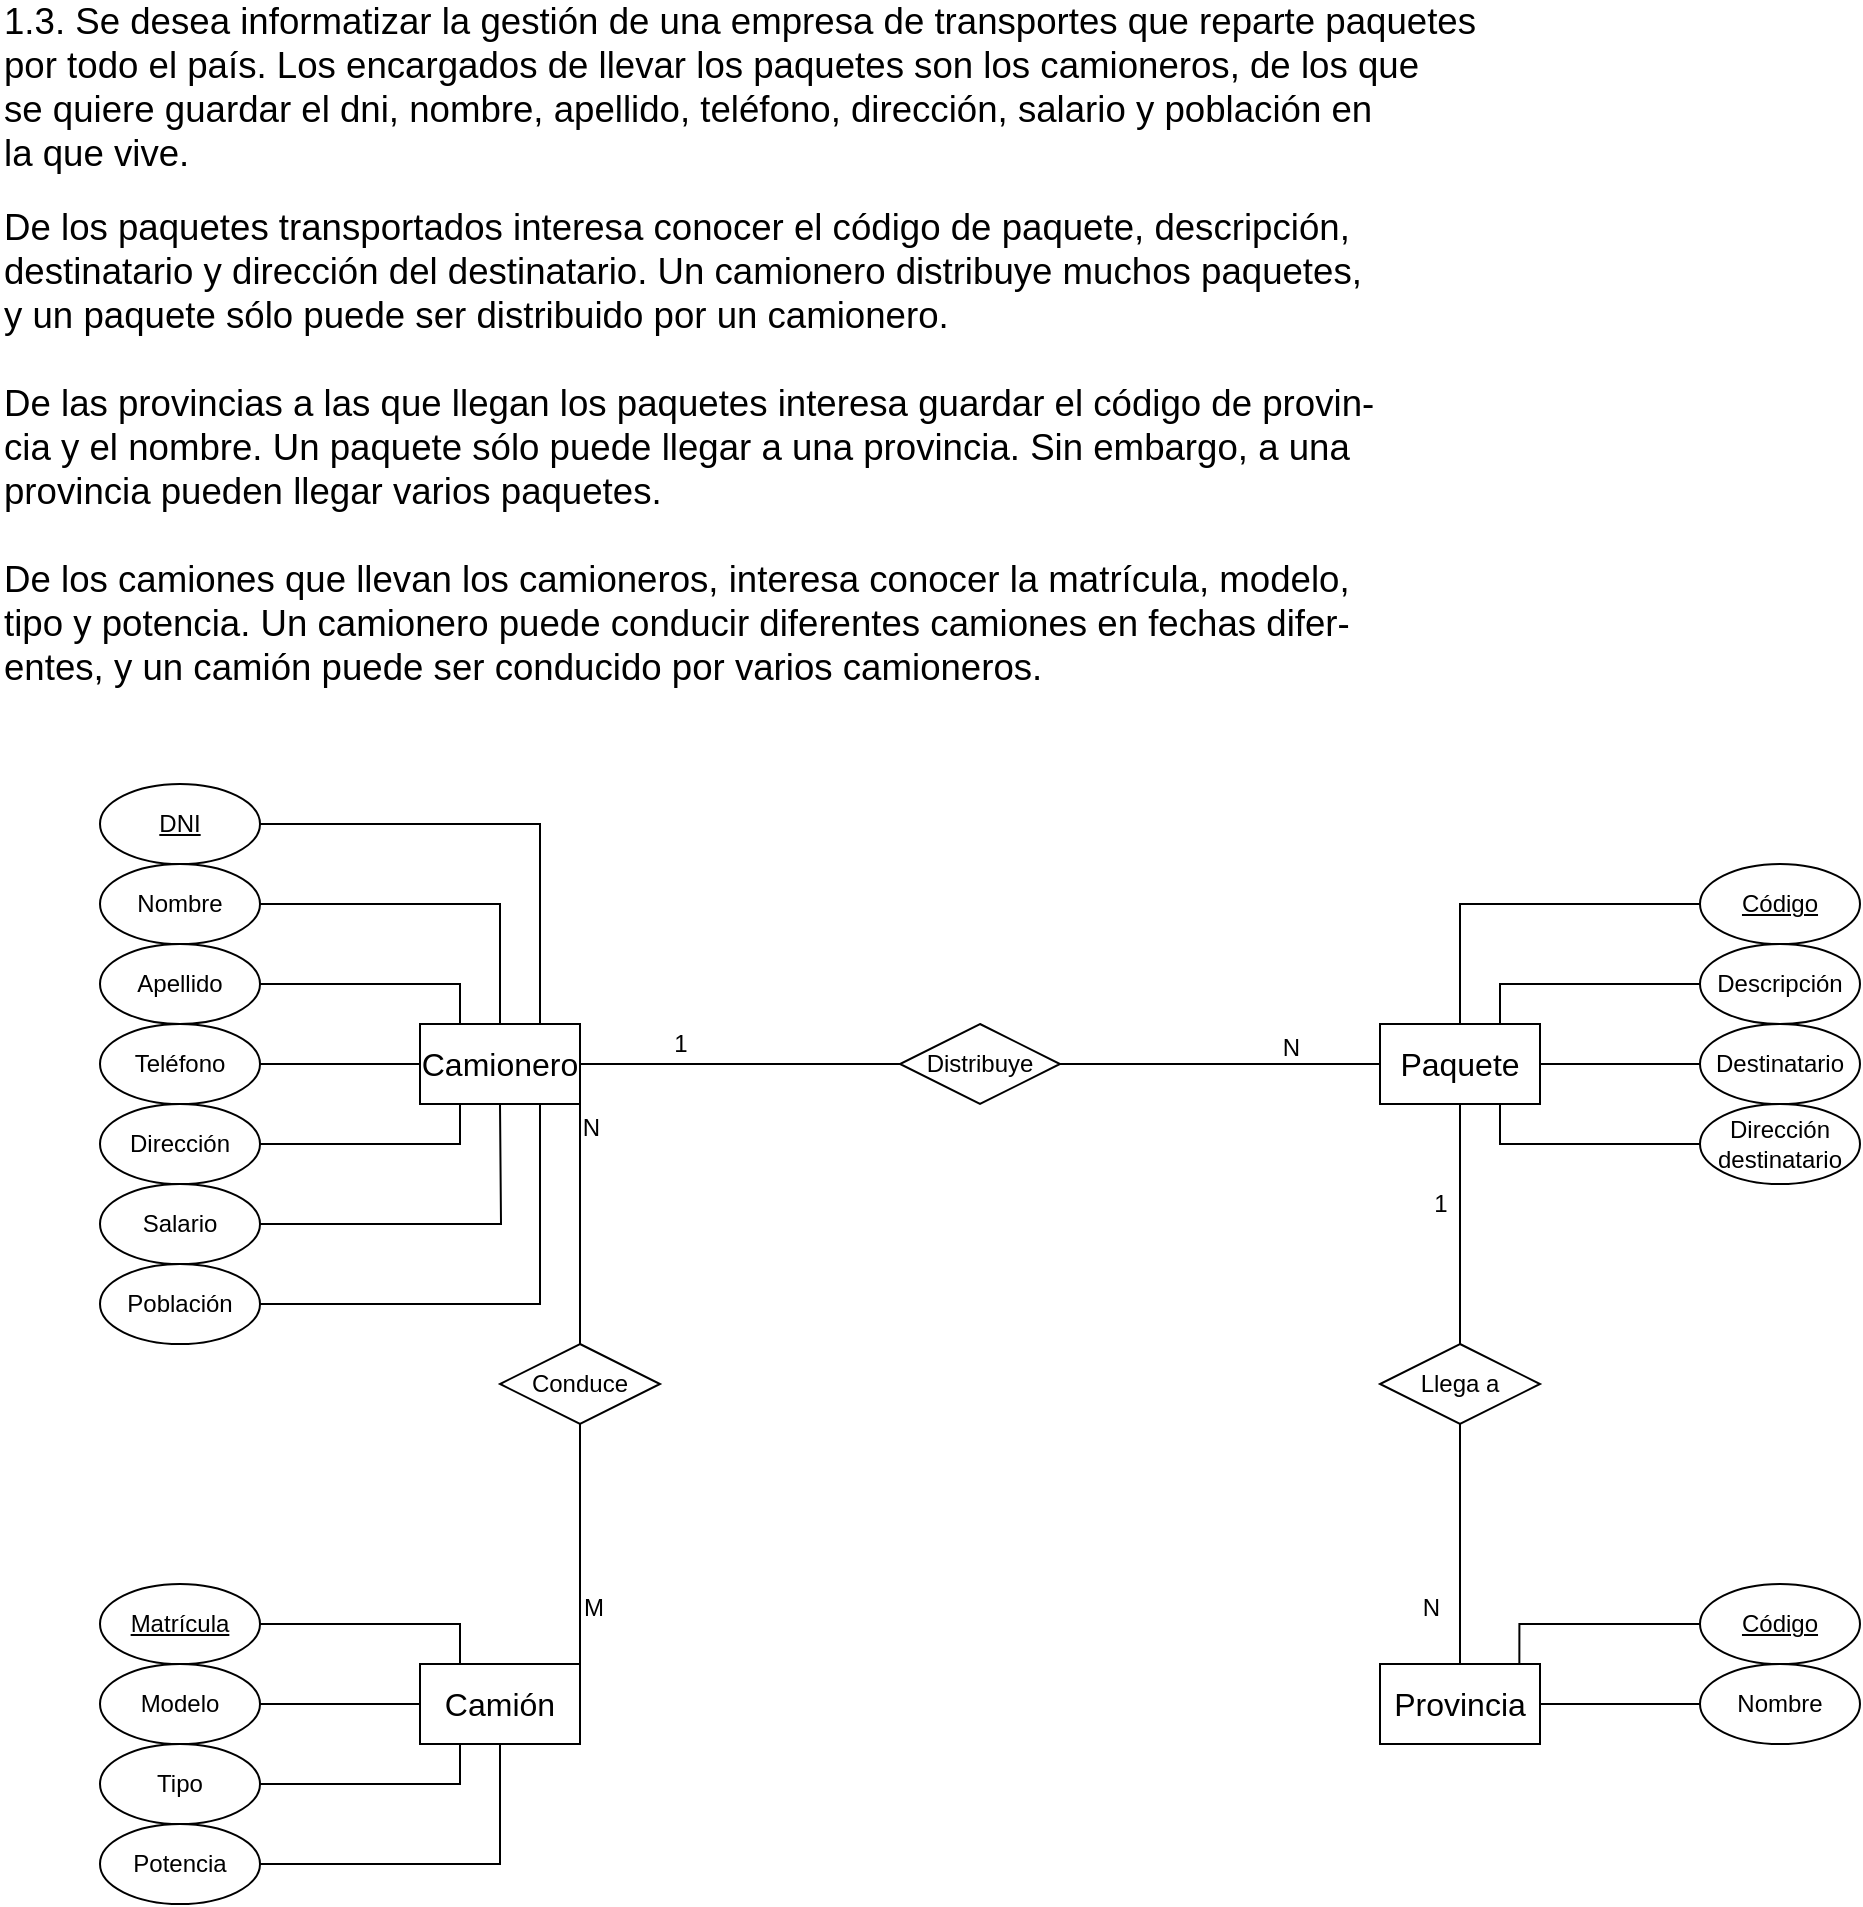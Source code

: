<mxfile version="17.4.5" type="github">
  <diagram id="OEoAqQgyCho87mAHerYd" name="Page-1">
    <mxGraphModel dx="1902" dy="532" grid="1" gridSize="10" guides="1" tooltips="1" connect="1" arrows="1" fold="1" page="1" pageScale="1" pageWidth="850" pageHeight="1100" math="0" shadow="0">
      <root>
        <mxCell id="0" />
        <mxCell id="1" parent="0" />
        <mxCell id="uaStqOVcsycaUHKqPFSQ-1" value="&lt;div align=&quot;left&quot;&gt;&lt;span style=&quot;left: 136.86px ; top: 1065.74px ; font-size: 18.327px ; font-family: sans-serif ; transform: scalex(1.093)&quot; dir=&quot;ltr&quot;&gt;1.3.&lt;/span&gt;&lt;span style=&quot;left: 175.127px ; top: 1065.74px ; font-size: 18.327px ; font-family: sans-serif&quot; dir=&quot;ltr&quot;&gt; &lt;/span&gt;&lt;span style=&quot;left: 185.31px ; top: 1065.74px ; font-size: 18.327px ; font-family: sans-serif ; transform: scalex(0.994)&quot; dir=&quot;ltr&quot;&gt;Se desea informatizar la gestión de una empresa de transportes que reparte paquetes&lt;/span&gt;&lt;br&gt;&lt;span style=&quot;left: 185.31px ; top: 1092.3px ; font-size: 18.327px ; font-family: sans-serif ; transform: scalex(0.995)&quot; dir=&quot;ltr&quot;&gt;por todo el país. Los encargados de llevar los paquetes son los camioneros, de los que&lt;/span&gt;&lt;br&gt;&lt;span style=&quot;left: 185.31px ; top: 1118.86px ; font-size: 18.327px ; font-family: sans-serif ; transform: scalex(1.015)&quot; dir=&quot;ltr&quot;&gt;se quiere guardar el dni, nombre, apellido, teléfono, dirección, salario y población en&lt;/span&gt;&lt;br&gt;&lt;span style=&quot;left: 185.31px ; top: 1145.41px ; font-size: 18.327px ; font-family: sans-serif ; transform: scalex(0.997)&quot; dir=&quot;ltr&quot;&gt;la que vive.&lt;/span&gt;&lt;/div&gt;&lt;div align=&quot;left&quot;&gt;&lt;br&gt;&lt;span style=&quot;left: 185.31px ; top: 1171.97px ; font-size: 18.327px ; font-family: sans-serif ; transform: scalex(1.037)&quot; dir=&quot;ltr&quot;&gt;De los paquetes transportados interesa conocer el código de paquete, descripción,&lt;/span&gt;&lt;br&gt;&lt;span style=&quot;left: 185.31px ; top: 1198.52px ; font-size: 18.327px ; font-family: sans-serif ; transform: scalex(1.02)&quot; dir=&quot;ltr&quot;&gt;destinatario y dirección del destinatario. Un camionero distribuye muchos paquetes,&lt;/span&gt;&lt;br&gt;&lt;span style=&quot;left: 185.31px ; top: 1225.08px ; font-size: 18.327px ; font-family: sans-serif ; transform: scalex(1.011)&quot; dir=&quot;ltr&quot;&gt;y un paquete sólo puede ser distribuido por un camionero.&lt;/span&gt;&lt;br&gt;&lt;span style=&quot;left: 185.31px ; top: 1251.64px ; font-size: 18.327px ; font-family: sans-serif ; transform: scalex(1.02)&quot; dir=&quot;ltr&quot;&gt;&lt;br&gt;&lt;/span&gt;&lt;/div&gt;&lt;div align=&quot;left&quot;&gt;&lt;span style=&quot;left: 185.31px ; top: 1251.64px ; font-size: 18.327px ; font-family: sans-serif ; transform: scalex(1.02)&quot; dir=&quot;ltr&quot;&gt;De las provincias a las que llegan los paquetes interesa guardar el código de provin-&lt;/span&gt;&lt;br&gt;&lt;span style=&quot;left: 185.31px ; top: 1278.19px ; font-size: 18.327px ; font-family: sans-serif ; transform: scalex(1.038)&quot; dir=&quot;ltr&quot;&gt;cia y el nombre. Un paquete sólo puede llegar a una provincia. Sin embargo, a una&lt;/span&gt;&lt;br&gt;&lt;span style=&quot;left: 185.31px ; top: 1304.75px ; font-size: 18.327px ; font-family: sans-serif ; transform: scalex(1.012)&quot; dir=&quot;ltr&quot;&gt;provincia pueden llegar varios paquetes.&lt;/span&gt;&lt;br&gt;&lt;span style=&quot;left: 185.31px ; top: 1331.31px ; font-size: 18.327px ; font-family: sans-serif ; transform: scalex(1.039)&quot; dir=&quot;ltr&quot;&gt;&lt;br&gt;&lt;/span&gt;&lt;/div&gt;&lt;div align=&quot;left&quot;&gt;&lt;span style=&quot;left: 185.31px ; top: 1331.31px ; font-size: 18.327px ; font-family: sans-serif ; transform: scalex(1.039)&quot; dir=&quot;ltr&quot;&gt;De los camiones que llevan los camioneros, interesa conocer la matrícula, modelo,&lt;/span&gt;&lt;br&gt;&lt;span style=&quot;left: 185.31px ; top: 1357.86px ; font-size: 18.327px ; font-family: sans-serif ; transform: scalex(1.035)&quot; dir=&quot;ltr&quot;&gt;tipo y potencia. Un camionero puede conducir diferentes camiones en fechas difer-&lt;/span&gt;&lt;br&gt;&lt;span style=&quot;left: 185.31px ; top: 1384.42px ; font-size: 18.327px ; font-family: sans-serif ; transform: scalex(1.006)&quot; dir=&quot;ltr&quot;&gt;entes, y un camión puede ser conducido por varios camioneros.&lt;/span&gt;&lt;/div&gt;" style="text;html=1;align=left;verticalAlign=middle;resizable=0;points=[];autosize=1;strokeColor=none;fillColor=none;" vertex="1" parent="1">
          <mxGeometry x="-850" y="40" width="850" height="280" as="geometry" />
        </mxCell>
        <mxCell id="uaStqOVcsycaUHKqPFSQ-43" style="edgeStyle=orthogonalEdgeStyle;rounded=0;orthogonalLoop=1;jettySize=auto;html=1;entryX=0;entryY=0.5;entryDx=0;entryDy=0;endArrow=none;endFill=0;" edge="1" parent="1" source="uaStqOVcsycaUHKqPFSQ-3" target="uaStqOVcsycaUHKqPFSQ-42">
          <mxGeometry relative="1" as="geometry" />
        </mxCell>
        <mxCell id="uaStqOVcsycaUHKqPFSQ-48" style="edgeStyle=orthogonalEdgeStyle;rounded=0;orthogonalLoop=1;jettySize=auto;html=1;endArrow=none;endFill=0;entryX=1;entryY=0;entryDx=0;entryDy=0;" edge="1" parent="1" source="uaStqOVcsycaUHKqPFSQ-3" target="uaStqOVcsycaUHKqPFSQ-13">
          <mxGeometry relative="1" as="geometry">
            <mxPoint x="-570" y="830" as="targetPoint" />
            <Array as="points">
              <mxPoint x="-560" y="770" />
              <mxPoint x="-560" y="770" />
            </Array>
          </mxGeometry>
        </mxCell>
        <mxCell id="uaStqOVcsycaUHKqPFSQ-3" value="Camionero" style="whiteSpace=wrap;html=1;fontSize=16;" vertex="1" parent="1">
          <mxGeometry x="-640" y="520" width="80" height="40" as="geometry" />
        </mxCell>
        <mxCell id="uaStqOVcsycaUHKqPFSQ-14" style="edgeStyle=orthogonalEdgeStyle;rounded=0;orthogonalLoop=1;jettySize=auto;html=1;entryX=0.5;entryY=0;entryDx=0;entryDy=0;endArrow=none;endFill=0;" edge="1" parent="1" source="uaStqOVcsycaUHKqPFSQ-4" target="uaStqOVcsycaUHKqPFSQ-3">
          <mxGeometry relative="1" as="geometry">
            <Array as="points">
              <mxPoint x="-580" y="420" />
              <mxPoint x="-580" y="520" />
            </Array>
          </mxGeometry>
        </mxCell>
        <mxCell id="uaStqOVcsycaUHKqPFSQ-4" value="&lt;u&gt;DNI&lt;/u&gt;" style="ellipse;whiteSpace=wrap;html=1;align=center;fontSize=12;" vertex="1" parent="1">
          <mxGeometry x="-800" y="400" width="80" height="40" as="geometry" />
        </mxCell>
        <mxCell id="uaStqOVcsycaUHKqPFSQ-15" style="edgeStyle=orthogonalEdgeStyle;rounded=0;orthogonalLoop=1;jettySize=auto;html=1;exitX=1;exitY=0.5;exitDx=0;exitDy=0;entryX=0.25;entryY=0;entryDx=0;entryDy=0;endArrow=none;endFill=0;" edge="1" parent="1" source="uaStqOVcsycaUHKqPFSQ-5" target="uaStqOVcsycaUHKqPFSQ-3">
          <mxGeometry relative="1" as="geometry">
            <Array as="points">
              <mxPoint x="-600" y="460" />
              <mxPoint x="-600" y="520" />
            </Array>
          </mxGeometry>
        </mxCell>
        <mxCell id="uaStqOVcsycaUHKqPFSQ-5" value="Nombre" style="ellipse;whiteSpace=wrap;html=1;align=center;fontSize=12;" vertex="1" parent="1">
          <mxGeometry x="-800" y="440" width="80" height="40" as="geometry" />
        </mxCell>
        <mxCell id="uaStqOVcsycaUHKqPFSQ-16" style="edgeStyle=orthogonalEdgeStyle;rounded=0;orthogonalLoop=1;jettySize=auto;html=1;exitX=1;exitY=0.5;exitDx=0;exitDy=0;entryX=0;entryY=0;entryDx=0;entryDy=0;endArrow=none;endFill=0;" edge="1" parent="1" source="uaStqOVcsycaUHKqPFSQ-6" target="uaStqOVcsycaUHKqPFSQ-3">
          <mxGeometry relative="1" as="geometry">
            <Array as="points">
              <mxPoint x="-620" y="500" />
              <mxPoint x="-620" y="520" />
            </Array>
          </mxGeometry>
        </mxCell>
        <mxCell id="uaStqOVcsycaUHKqPFSQ-6" value="Apellido" style="ellipse;whiteSpace=wrap;html=1;align=center;fontSize=12;" vertex="1" parent="1">
          <mxGeometry x="-800" y="480" width="80" height="40" as="geometry" />
        </mxCell>
        <mxCell id="uaStqOVcsycaUHKqPFSQ-17" style="edgeStyle=orthogonalEdgeStyle;rounded=0;orthogonalLoop=1;jettySize=auto;html=1;entryX=0;entryY=0.5;entryDx=0;entryDy=0;endArrow=none;endFill=0;" edge="1" parent="1" source="uaStqOVcsycaUHKqPFSQ-7" target="uaStqOVcsycaUHKqPFSQ-3">
          <mxGeometry relative="1" as="geometry" />
        </mxCell>
        <mxCell id="uaStqOVcsycaUHKqPFSQ-7" value="Teléfono" style="ellipse;whiteSpace=wrap;html=1;align=center;fontSize=12;" vertex="1" parent="1">
          <mxGeometry x="-800" y="520" width="80" height="40" as="geometry" />
        </mxCell>
        <mxCell id="uaStqOVcsycaUHKqPFSQ-18" style="edgeStyle=orthogonalEdgeStyle;rounded=0;orthogonalLoop=1;jettySize=auto;html=1;entryX=0.5;entryY=1;entryDx=0;entryDy=0;endArrow=none;endFill=0;" edge="1" parent="1" source="uaStqOVcsycaUHKqPFSQ-8" target="uaStqOVcsycaUHKqPFSQ-3">
          <mxGeometry relative="1" as="geometry">
            <Array as="points">
              <mxPoint x="-620" y="580" />
              <mxPoint x="-620" y="560" />
            </Array>
          </mxGeometry>
        </mxCell>
        <mxCell id="uaStqOVcsycaUHKqPFSQ-8" value="Dirección" style="ellipse;whiteSpace=wrap;html=1;align=center;fontSize=12;" vertex="1" parent="1">
          <mxGeometry x="-800" y="560" width="80" height="40" as="geometry" />
        </mxCell>
        <mxCell id="uaStqOVcsycaUHKqPFSQ-19" style="edgeStyle=orthogonalEdgeStyle;rounded=0;orthogonalLoop=1;jettySize=auto;html=1;endArrow=none;endFill=0;" edge="1" parent="1" source="uaStqOVcsycaUHKqPFSQ-9">
          <mxGeometry relative="1" as="geometry">
            <mxPoint x="-600" y="560" as="targetPoint" />
          </mxGeometry>
        </mxCell>
        <mxCell id="uaStqOVcsycaUHKqPFSQ-9" value="Salario" style="ellipse;whiteSpace=wrap;html=1;align=center;fontSize=12;" vertex="1" parent="1">
          <mxGeometry x="-800" y="600" width="80" height="40" as="geometry" />
        </mxCell>
        <mxCell id="uaStqOVcsycaUHKqPFSQ-20" style="edgeStyle=orthogonalEdgeStyle;rounded=0;orthogonalLoop=1;jettySize=auto;html=1;endArrow=none;endFill=0;entryX=0.75;entryY=1;entryDx=0;entryDy=0;" edge="1" parent="1" source="uaStqOVcsycaUHKqPFSQ-10" target="uaStqOVcsycaUHKqPFSQ-3">
          <mxGeometry relative="1" as="geometry">
            <mxPoint x="-600" y="560" as="targetPoint" />
          </mxGeometry>
        </mxCell>
        <mxCell id="uaStqOVcsycaUHKqPFSQ-10" value="Población" style="ellipse;whiteSpace=wrap;html=1;align=center;fontSize=12;" vertex="1" parent="1">
          <mxGeometry x="-800" y="640" width="80" height="40" as="geometry" />
        </mxCell>
        <mxCell id="uaStqOVcsycaUHKqPFSQ-11" value="Provincia" style="whiteSpace=wrap;html=1;fontSize=16;" vertex="1" parent="1">
          <mxGeometry x="-160" y="840" width="80" height="40" as="geometry" />
        </mxCell>
        <mxCell id="uaStqOVcsycaUHKqPFSQ-46" value="" style="edgeStyle=orthogonalEdgeStyle;rounded=0;orthogonalLoop=1;jettySize=auto;html=1;endArrow=none;endFill=0;" edge="1" parent="1" source="uaStqOVcsycaUHKqPFSQ-12" target="uaStqOVcsycaUHKqPFSQ-45">
          <mxGeometry relative="1" as="geometry" />
        </mxCell>
        <mxCell id="uaStqOVcsycaUHKqPFSQ-12" value="Paquete" style="whiteSpace=wrap;html=1;fontSize=16;" vertex="1" parent="1">
          <mxGeometry x="-160" y="520" width="80" height="40" as="geometry" />
        </mxCell>
        <mxCell id="uaStqOVcsycaUHKqPFSQ-13" value="Camión" style="whiteSpace=wrap;html=1;fontSize=16;" vertex="1" parent="1">
          <mxGeometry x="-640" y="840" width="80" height="40" as="geometry" />
        </mxCell>
        <mxCell id="uaStqOVcsycaUHKqPFSQ-25" style="edgeStyle=orthogonalEdgeStyle;rounded=0;orthogonalLoop=1;jettySize=auto;html=1;entryX=0.25;entryY=0;entryDx=0;entryDy=0;endArrow=none;endFill=0;" edge="1" parent="1" source="uaStqOVcsycaUHKqPFSQ-21" target="uaStqOVcsycaUHKqPFSQ-12">
          <mxGeometry relative="1" as="geometry">
            <Array as="points">
              <mxPoint x="-120" y="460" />
              <mxPoint x="-120" y="520" />
            </Array>
          </mxGeometry>
        </mxCell>
        <mxCell id="uaStqOVcsycaUHKqPFSQ-21" value="&lt;u&gt;Código&lt;/u&gt;" style="ellipse;whiteSpace=wrap;html=1;align=center;fontSize=12;" vertex="1" parent="1">
          <mxGeometry y="440" width="80" height="40" as="geometry" />
        </mxCell>
        <mxCell id="uaStqOVcsycaUHKqPFSQ-26" style="edgeStyle=orthogonalEdgeStyle;rounded=0;orthogonalLoop=1;jettySize=auto;html=1;entryX=0.5;entryY=0;entryDx=0;entryDy=0;endArrow=none;endFill=0;" edge="1" parent="1" source="uaStqOVcsycaUHKqPFSQ-22" target="uaStqOVcsycaUHKqPFSQ-12">
          <mxGeometry relative="1" as="geometry">
            <Array as="points">
              <mxPoint x="-100" y="500" />
              <mxPoint x="-100" y="520" />
            </Array>
          </mxGeometry>
        </mxCell>
        <mxCell id="uaStqOVcsycaUHKqPFSQ-22" value="Descripción" style="ellipse;whiteSpace=wrap;html=1;align=center;fontSize=12;" vertex="1" parent="1">
          <mxGeometry y="480" width="80" height="40" as="geometry" />
        </mxCell>
        <mxCell id="uaStqOVcsycaUHKqPFSQ-27" style="edgeStyle=orthogonalEdgeStyle;rounded=0;orthogonalLoop=1;jettySize=auto;html=1;endArrow=none;endFill=0;" edge="1" parent="1" source="uaStqOVcsycaUHKqPFSQ-23" target="uaStqOVcsycaUHKqPFSQ-12">
          <mxGeometry relative="1" as="geometry" />
        </mxCell>
        <mxCell id="uaStqOVcsycaUHKqPFSQ-23" value="Destinatario" style="ellipse;whiteSpace=wrap;html=1;align=center;fontSize=12;" vertex="1" parent="1">
          <mxGeometry y="520" width="80" height="40" as="geometry" />
        </mxCell>
        <mxCell id="uaStqOVcsycaUHKqPFSQ-28" style="edgeStyle=orthogonalEdgeStyle;rounded=0;orthogonalLoop=1;jettySize=auto;html=1;entryX=0.75;entryY=1;entryDx=0;entryDy=0;endArrow=none;endFill=0;" edge="1" parent="1" source="uaStqOVcsycaUHKqPFSQ-24" target="uaStqOVcsycaUHKqPFSQ-12">
          <mxGeometry relative="1" as="geometry" />
        </mxCell>
        <mxCell id="uaStqOVcsycaUHKqPFSQ-24" value="Dirección destinatario" style="ellipse;whiteSpace=wrap;html=1;align=center;fontSize=12;" vertex="1" parent="1">
          <mxGeometry y="560" width="80" height="40" as="geometry" />
        </mxCell>
        <mxCell id="uaStqOVcsycaUHKqPFSQ-32" style="edgeStyle=orthogonalEdgeStyle;rounded=0;orthogonalLoop=1;jettySize=auto;html=1;endArrow=none;endFill=0;" edge="1" parent="1" source="uaStqOVcsycaUHKqPFSQ-29" target="uaStqOVcsycaUHKqPFSQ-11">
          <mxGeometry relative="1" as="geometry" />
        </mxCell>
        <mxCell id="uaStqOVcsycaUHKqPFSQ-29" value="Nombre" style="ellipse;whiteSpace=wrap;html=1;align=center;fontSize=12;" vertex="1" parent="1">
          <mxGeometry y="840" width="80" height="40" as="geometry" />
        </mxCell>
        <mxCell id="uaStqOVcsycaUHKqPFSQ-31" style="edgeStyle=orthogonalEdgeStyle;rounded=0;orthogonalLoop=1;jettySize=auto;html=1;entryX=0.871;entryY=-0.008;entryDx=0;entryDy=0;entryPerimeter=0;endArrow=none;endFill=0;" edge="1" parent="1" source="uaStqOVcsycaUHKqPFSQ-30" target="uaStqOVcsycaUHKqPFSQ-11">
          <mxGeometry relative="1" as="geometry" />
        </mxCell>
        <mxCell id="uaStqOVcsycaUHKqPFSQ-30" value="&lt;u&gt;Código&lt;/u&gt;" style="ellipse;whiteSpace=wrap;html=1;align=center;fontSize=12;" vertex="1" parent="1">
          <mxGeometry y="800" width="80" height="40" as="geometry" />
        </mxCell>
        <mxCell id="uaStqOVcsycaUHKqPFSQ-38" style="edgeStyle=orthogonalEdgeStyle;rounded=0;orthogonalLoop=1;jettySize=auto;html=1;entryX=0.25;entryY=0;entryDx=0;entryDy=0;endArrow=none;endFill=0;" edge="1" parent="1" source="uaStqOVcsycaUHKqPFSQ-33" target="uaStqOVcsycaUHKqPFSQ-13">
          <mxGeometry relative="1" as="geometry" />
        </mxCell>
        <mxCell id="uaStqOVcsycaUHKqPFSQ-33" value="&lt;u&gt;Matrícula&lt;/u&gt;" style="ellipse;whiteSpace=wrap;html=1;align=center;fontSize=12;" vertex="1" parent="1">
          <mxGeometry x="-800" y="800" width="80" height="40" as="geometry" />
        </mxCell>
        <mxCell id="uaStqOVcsycaUHKqPFSQ-39" style="edgeStyle=orthogonalEdgeStyle;rounded=0;orthogonalLoop=1;jettySize=auto;html=1;endArrow=none;endFill=0;" edge="1" parent="1" source="uaStqOVcsycaUHKqPFSQ-34" target="uaStqOVcsycaUHKqPFSQ-13">
          <mxGeometry relative="1" as="geometry" />
        </mxCell>
        <mxCell id="uaStqOVcsycaUHKqPFSQ-34" value="Modelo" style="ellipse;whiteSpace=wrap;html=1;align=center;fontSize=12;" vertex="1" parent="1">
          <mxGeometry x="-800" y="840" width="80" height="40" as="geometry" />
        </mxCell>
        <mxCell id="uaStqOVcsycaUHKqPFSQ-40" style="edgeStyle=orthogonalEdgeStyle;rounded=0;orthogonalLoop=1;jettySize=auto;html=1;entryX=0.25;entryY=1;entryDx=0;entryDy=0;endArrow=none;endFill=0;" edge="1" parent="1" source="uaStqOVcsycaUHKqPFSQ-35" target="uaStqOVcsycaUHKqPFSQ-13">
          <mxGeometry relative="1" as="geometry" />
        </mxCell>
        <mxCell id="uaStqOVcsycaUHKqPFSQ-35" value="Tipo" style="ellipse;whiteSpace=wrap;html=1;align=center;fontSize=12;" vertex="1" parent="1">
          <mxGeometry x="-800" y="880" width="80" height="40" as="geometry" />
        </mxCell>
        <mxCell id="uaStqOVcsycaUHKqPFSQ-41" style="edgeStyle=orthogonalEdgeStyle;rounded=0;orthogonalLoop=1;jettySize=auto;html=1;entryX=0.5;entryY=1;entryDx=0;entryDy=0;endArrow=none;endFill=0;" edge="1" parent="1" source="uaStqOVcsycaUHKqPFSQ-36" target="uaStqOVcsycaUHKqPFSQ-13">
          <mxGeometry relative="1" as="geometry" />
        </mxCell>
        <mxCell id="uaStqOVcsycaUHKqPFSQ-36" value="Potencia" style="ellipse;whiteSpace=wrap;html=1;align=center;fontSize=12;" vertex="1" parent="1">
          <mxGeometry x="-800" y="920" width="80" height="40" as="geometry" />
        </mxCell>
        <mxCell id="uaStqOVcsycaUHKqPFSQ-44" style="edgeStyle=orthogonalEdgeStyle;rounded=0;orthogonalLoop=1;jettySize=auto;html=1;entryX=0;entryY=0.5;entryDx=0;entryDy=0;endArrow=none;endFill=0;" edge="1" parent="1" source="uaStqOVcsycaUHKqPFSQ-42" target="uaStqOVcsycaUHKqPFSQ-12">
          <mxGeometry relative="1" as="geometry" />
        </mxCell>
        <mxCell id="uaStqOVcsycaUHKqPFSQ-42" value="Distribuye" style="shape=rhombus;perimeter=rhombusPerimeter;whiteSpace=wrap;html=1;align=center;fontSize=12;" vertex="1" parent="1">
          <mxGeometry x="-400" y="520" width="80" height="40" as="geometry" />
        </mxCell>
        <mxCell id="uaStqOVcsycaUHKqPFSQ-47" style="edgeStyle=orthogonalEdgeStyle;rounded=0;orthogonalLoop=1;jettySize=auto;html=1;endArrow=none;endFill=0;" edge="1" parent="1" source="uaStqOVcsycaUHKqPFSQ-45" target="uaStqOVcsycaUHKqPFSQ-11">
          <mxGeometry relative="1" as="geometry" />
        </mxCell>
        <mxCell id="uaStqOVcsycaUHKqPFSQ-45" value="Llega a" style="shape=rhombus;perimeter=rhombusPerimeter;whiteSpace=wrap;html=1;align=center;fontSize=12;" vertex="1" parent="1">
          <mxGeometry x="-160" y="680" width="80" height="40" as="geometry" />
        </mxCell>
        <mxCell id="uaStqOVcsycaUHKqPFSQ-49" value="Conduce" style="shape=rhombus;perimeter=rhombusPerimeter;whiteSpace=wrap;html=1;align=center;fontSize=12;" vertex="1" parent="1">
          <mxGeometry x="-600" y="680" width="80" height="40" as="geometry" />
        </mxCell>
        <mxCell id="uaStqOVcsycaUHKqPFSQ-50" value="N" style="resizable=0;html=1;align=right;verticalAlign=bottom;fontSize=12;" connectable="0" vertex="1" parent="1">
          <mxGeometry x="1" relative="1" as="geometry">
            <mxPoint x="-550" y="580" as="offset" />
          </mxGeometry>
        </mxCell>
        <mxCell id="uaStqOVcsycaUHKqPFSQ-51" value="M" style="resizable=0;html=1;align=left;verticalAlign=bottom;fontSize=12;" connectable="0" vertex="1" parent="1">
          <mxGeometry x="-1" relative="1" as="geometry">
            <mxPoint x="-560" y="820" as="offset" />
          </mxGeometry>
        </mxCell>
        <mxCell id="uaStqOVcsycaUHKqPFSQ-52" value="1" style="text;html=1;align=center;verticalAlign=middle;resizable=0;points=[];autosize=1;strokeColor=none;fillColor=none;fontSize=12;" vertex="1" parent="1">
          <mxGeometry x="-520" y="520" width="20" height="20" as="geometry" />
        </mxCell>
        <mxCell id="uaStqOVcsycaUHKqPFSQ-53" value="N" style="resizable=0;html=1;align=right;verticalAlign=bottom;fontSize=12;" connectable="0" vertex="1" parent="1">
          <mxGeometry x="1" relative="1" as="geometry">
            <mxPoint x="-200" y="540" as="offset" />
          </mxGeometry>
        </mxCell>
        <mxCell id="uaStqOVcsycaUHKqPFSQ-54" value="1" style="text;html=1;align=center;verticalAlign=middle;resizable=0;points=[];autosize=1;strokeColor=none;fillColor=none;fontSize=12;" vertex="1" parent="1">
          <mxGeometry x="-140" y="600" width="20" height="20" as="geometry" />
        </mxCell>
        <mxCell id="uaStqOVcsycaUHKqPFSQ-55" value="N" style="resizable=0;html=1;align=right;verticalAlign=bottom;fontSize=12;" connectable="0" vertex="1" parent="1">
          <mxGeometry x="1" relative="1" as="geometry">
            <mxPoint x="-130" y="820" as="offset" />
          </mxGeometry>
        </mxCell>
      </root>
    </mxGraphModel>
  </diagram>
</mxfile>
